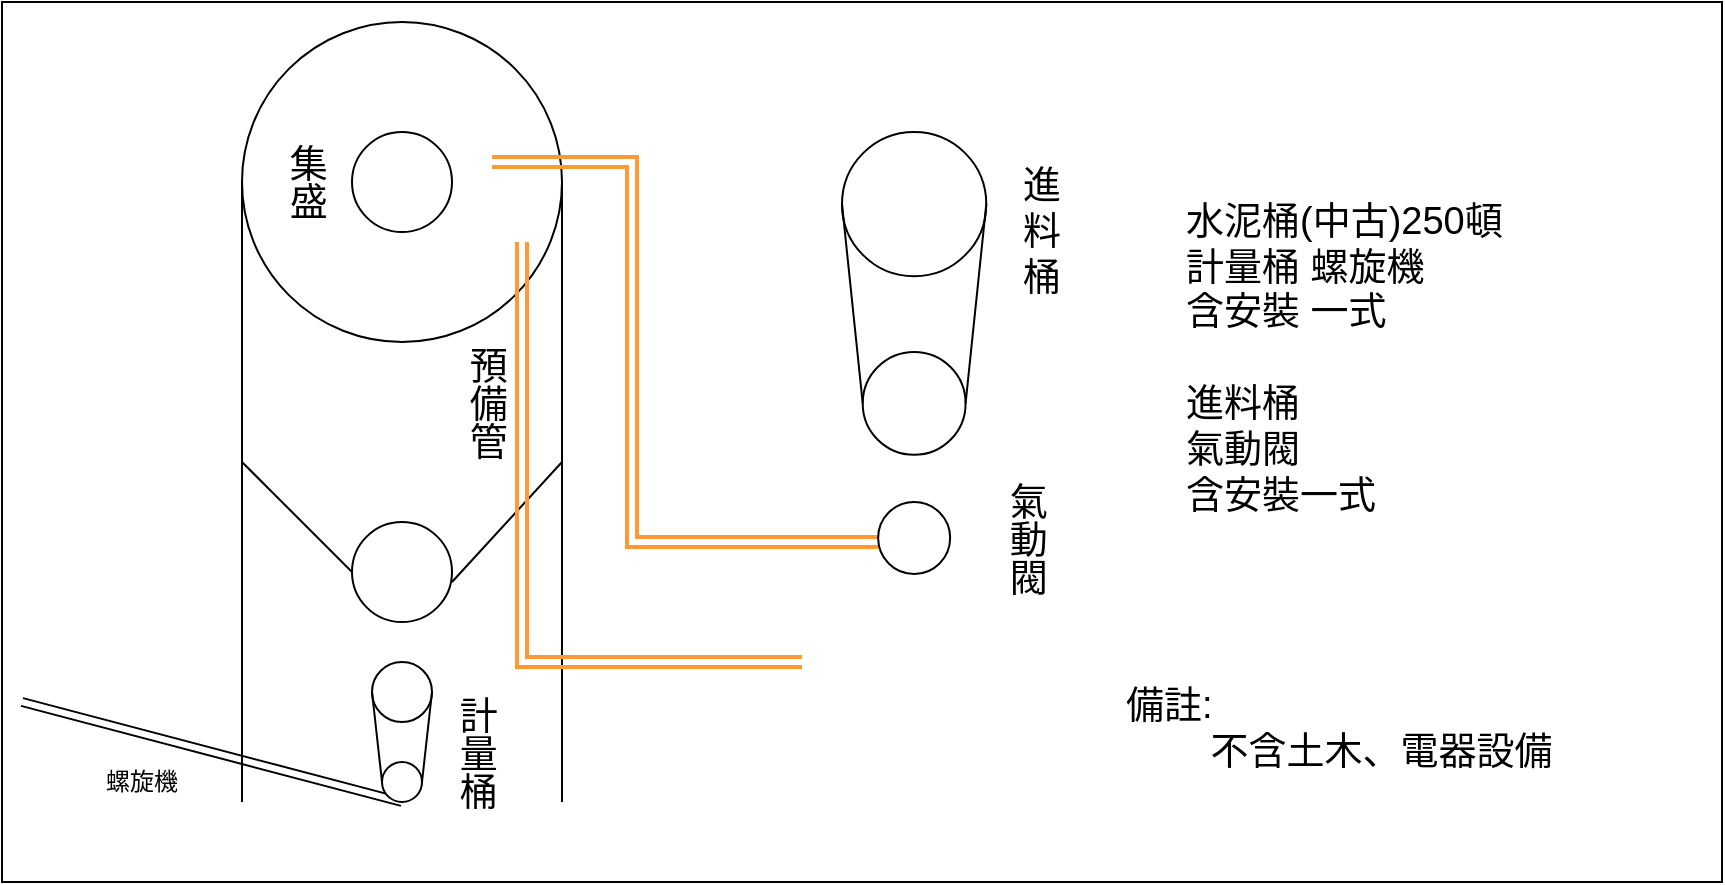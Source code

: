 <mxfile version="26.2.12">
  <diagram name="第 1 页" id="KvyMxOhW3KtLjB043KVP">
    <mxGraphModel dx="1183" dy="626" grid="1" gridSize="10" guides="1" tooltips="1" connect="1" arrows="1" fold="1" page="1" pageScale="1" pageWidth="827" pageHeight="1169" math="0" shadow="0">
      <root>
        <mxCell id="0" />
        <mxCell id="1" parent="0" />
        <mxCell id="L8_3Eq7ttX2pcFZH22y1-33" value="" style="rounded=0;whiteSpace=wrap;html=1;" vertex="1" parent="1">
          <mxGeometry x="20" y="370" width="860" height="440" as="geometry" />
        </mxCell>
        <mxCell id="L8_3Eq7ttX2pcFZH22y1-1" value="" style="ellipse;whiteSpace=wrap;html=1;aspect=fixed;" vertex="1" parent="1">
          <mxGeometry x="140" y="380" width="160" height="160" as="geometry" />
        </mxCell>
        <mxCell id="L8_3Eq7ttX2pcFZH22y1-2" value="" style="ellipse;whiteSpace=wrap;html=1;aspect=fixed;" vertex="1" parent="1">
          <mxGeometry x="195" y="435" width="50" height="50" as="geometry" />
        </mxCell>
        <mxCell id="L8_3Eq7ttX2pcFZH22y1-4" value="&lt;font style=&quot;font-size: 19px;&quot;&gt;集盛&lt;/font&gt;" style="text;html=1;align=center;verticalAlign=middle;whiteSpace=wrap;rounded=0;horizontal=1;textDirection=vertical-lr;" vertex="1" parent="1">
          <mxGeometry x="160" y="435" width="20" height="50" as="geometry" />
        </mxCell>
        <mxCell id="L8_3Eq7ttX2pcFZH22y1-5" value="" style="endArrow=none;html=1;rounded=0;entryX=0;entryY=0.5;entryDx=0;entryDy=0;" edge="1" parent="1" target="L8_3Eq7ttX2pcFZH22y1-1">
          <mxGeometry width="50" height="50" relative="1" as="geometry">
            <mxPoint x="140" y="770" as="sourcePoint" />
            <mxPoint x="370" y="540" as="targetPoint" />
          </mxGeometry>
        </mxCell>
        <mxCell id="L8_3Eq7ttX2pcFZH22y1-6" value="" style="endArrow=none;html=1;rounded=0;entryX=0;entryY=0.5;entryDx=0;entryDy=0;" edge="1" parent="1">
          <mxGeometry width="50" height="50" relative="1" as="geometry">
            <mxPoint x="300" y="770" as="sourcePoint" />
            <mxPoint x="300" y="460" as="targetPoint" />
          </mxGeometry>
        </mxCell>
        <mxCell id="L8_3Eq7ttX2pcFZH22y1-7" value="" style="ellipse;whiteSpace=wrap;html=1;aspect=fixed;" vertex="1" parent="1">
          <mxGeometry x="195" y="630" width="50" height="50" as="geometry" />
        </mxCell>
        <mxCell id="L8_3Eq7ttX2pcFZH22y1-8" value="" style="endArrow=none;html=1;rounded=0;" edge="1" parent="1">
          <mxGeometry width="50" height="50" relative="1" as="geometry">
            <mxPoint x="245" y="660" as="sourcePoint" />
            <mxPoint x="300" y="600" as="targetPoint" />
          </mxGeometry>
        </mxCell>
        <mxCell id="L8_3Eq7ttX2pcFZH22y1-9" value="" style="endArrow=none;html=1;rounded=0;exitX=0;exitY=0.5;exitDx=0;exitDy=0;" edge="1" parent="1" source="L8_3Eq7ttX2pcFZH22y1-7">
          <mxGeometry width="50" height="50" relative="1" as="geometry">
            <mxPoint x="255" y="670" as="sourcePoint" />
            <mxPoint x="140" y="600" as="targetPoint" />
          </mxGeometry>
        </mxCell>
        <mxCell id="L8_3Eq7ttX2pcFZH22y1-10" value="" style="ellipse;whiteSpace=wrap;html=1;aspect=fixed;" vertex="1" parent="1">
          <mxGeometry x="205" y="700" width="30" height="30" as="geometry" />
        </mxCell>
        <mxCell id="L8_3Eq7ttX2pcFZH22y1-12" value="" style="shape=link;html=1;rounded=0;entryX=0.5;entryY=1;entryDx=0;entryDy=0;" edge="1" parent="1" target="L8_3Eq7ttX2pcFZH22y1-11">
          <mxGeometry width="100" relative="1" as="geometry">
            <mxPoint x="30" y="720" as="sourcePoint" />
            <mxPoint x="220" y="780" as="targetPoint" />
          </mxGeometry>
        </mxCell>
        <mxCell id="L8_3Eq7ttX2pcFZH22y1-15" style="rounded=0;orthogonalLoop=1;jettySize=auto;html=1;exitX=1;exitY=0.5;exitDx=0;exitDy=0;entryX=1;entryY=0.5;entryDx=0;entryDy=0;strokeColor=default;endArrow=none;startFill=0;" edge="1" parent="1" source="L8_3Eq7ttX2pcFZH22y1-11" target="L8_3Eq7ttX2pcFZH22y1-10">
          <mxGeometry relative="1" as="geometry" />
        </mxCell>
        <mxCell id="L8_3Eq7ttX2pcFZH22y1-16" style="rounded=0;orthogonalLoop=1;jettySize=auto;html=1;exitX=0;exitY=0.5;exitDx=0;exitDy=0;entryX=0;entryY=0.5;entryDx=0;entryDy=0;endArrow=none;startFill=0;" edge="1" parent="1" source="L8_3Eq7ttX2pcFZH22y1-11" target="L8_3Eq7ttX2pcFZH22y1-10">
          <mxGeometry relative="1" as="geometry" />
        </mxCell>
        <mxCell id="L8_3Eq7ttX2pcFZH22y1-11" value="" style="ellipse;whiteSpace=wrap;html=1;aspect=fixed;" vertex="1" parent="1">
          <mxGeometry x="210" y="750" width="20" height="20" as="geometry" />
        </mxCell>
        <mxCell id="L8_3Eq7ttX2pcFZH22y1-13" value="螺旋機" style="text;html=1;align=center;verticalAlign=middle;whiteSpace=wrap;rounded=0;" vertex="1" parent="1">
          <mxGeometry x="60" y="745" width="60" height="30" as="geometry" />
        </mxCell>
        <mxCell id="L8_3Eq7ttX2pcFZH22y1-17" value="&lt;font style=&quot;font-size: 19px;&quot;&gt;計量桶&lt;/font&gt;" style="text;html=1;align=center;verticalAlign=middle;whiteSpace=wrap;rounded=0;horizontal=1;textDirection=vertical-lr;" vertex="1" parent="1">
          <mxGeometry x="245" y="710" width="20" height="70" as="geometry" />
        </mxCell>
        <mxCell id="L8_3Eq7ttX2pcFZH22y1-18" value="" style="ellipse;whiteSpace=wrap;html=1;aspect=fixed;" vertex="1" parent="1">
          <mxGeometry x="440" y="435" width="72.14" height="72.14" as="geometry" />
        </mxCell>
        <mxCell id="L8_3Eq7ttX2pcFZH22y1-21" value="" style="ellipse;whiteSpace=wrap;html=1;aspect=fixed;" vertex="1" parent="1">
          <mxGeometry x="450.36" y="545" width="51.43" height="51.43" as="geometry" />
        </mxCell>
        <mxCell id="L8_3Eq7ttX2pcFZH22y1-19" style="rounded=0;orthogonalLoop=1;jettySize=auto;html=1;exitX=1;exitY=0.5;exitDx=0;exitDy=0;entryX=1;entryY=0.5;entryDx=0;entryDy=0;strokeColor=default;endArrow=none;startFill=0;" edge="1" parent="1" source="L8_3Eq7ttX2pcFZH22y1-21" target="L8_3Eq7ttX2pcFZH22y1-18">
          <mxGeometry relative="1" as="geometry" />
        </mxCell>
        <mxCell id="L8_3Eq7ttX2pcFZH22y1-20" style="rounded=0;orthogonalLoop=1;jettySize=auto;html=1;exitX=0;exitY=0.5;exitDx=0;exitDy=0;entryX=0;entryY=0.5;entryDx=0;entryDy=0;endArrow=none;startFill=0;" edge="1" parent="1" source="L8_3Eq7ttX2pcFZH22y1-21" target="L8_3Eq7ttX2pcFZH22y1-18">
          <mxGeometry relative="1" as="geometry" />
        </mxCell>
        <mxCell id="L8_3Eq7ttX2pcFZH22y1-23" value="" style="shape=link;html=1;rounded=0;strokeColor=#FF9933;strokeWidth=2;" edge="1" parent="1">
          <mxGeometry width="100" relative="1" as="geometry">
            <mxPoint x="420" y="700" as="sourcePoint" />
            <mxPoint x="280" y="490" as="targetPoint" />
            <Array as="points">
              <mxPoint x="280" y="700" />
            </Array>
          </mxGeometry>
        </mxCell>
        <mxCell id="L8_3Eq7ttX2pcFZH22y1-25" value="" style="shape=link;html=1;rounded=0;strokeColor=#FF9933;strokeWidth=2;" edge="1" parent="1">
          <mxGeometry width="100" relative="1" as="geometry">
            <mxPoint x="470" y="640" as="sourcePoint" />
            <mxPoint x="265" y="450" as="targetPoint" />
            <Array as="points">
              <mxPoint x="335" y="640" />
              <mxPoint x="335" y="450" />
            </Array>
          </mxGeometry>
        </mxCell>
        <mxCell id="L8_3Eq7ttX2pcFZH22y1-27" value="" style="ellipse;whiteSpace=wrap;html=1;aspect=fixed;" vertex="1" parent="1">
          <mxGeometry x="458.07" y="620" width="36" height="36" as="geometry" />
        </mxCell>
        <mxCell id="L8_3Eq7ttX2pcFZH22y1-28" value="&lt;font style=&quot;font-size: 19px;&quot;&gt;氣動閥&lt;/font&gt;" style="text;html=1;align=center;verticalAlign=middle;whiteSpace=wrap;rounded=0;horizontal=1;textDirection=vertical-lr;" vertex="1" parent="1">
          <mxGeometry x="520" y="603" width="20" height="70" as="geometry" />
        </mxCell>
        <mxCell id="L8_3Eq7ttX2pcFZH22y1-29" value="&lt;span style=&quot;font-size: 19px;&quot;&gt;進料桶&lt;/span&gt;" style="text;html=1;align=center;verticalAlign=middle;whiteSpace=wrap;rounded=0;horizontal=1;" vertex="1" parent="1">
          <mxGeometry x="530" y="450" width="20" height="70" as="geometry" />
        </mxCell>
        <mxCell id="L8_3Eq7ttX2pcFZH22y1-30" value="&lt;span style=&quot;font-size: 19px;&quot;&gt;水泥桶(中古)250頓&lt;/span&gt;&lt;div&gt;&lt;span style=&quot;font-size: 19px;&quot;&gt;計量桶 螺旋機&lt;/span&gt;&lt;/div&gt;&lt;div&gt;&lt;span style=&quot;font-size: 19px;&quot;&gt;含安裝 一式&lt;/span&gt;&lt;/div&gt;&lt;div&gt;&lt;span style=&quot;font-size: 19px;&quot;&gt;&lt;br&gt;&lt;/span&gt;&lt;/div&gt;&lt;div&gt;&lt;span style=&quot;font-size: 19px;&quot;&gt;進料桶&lt;/span&gt;&lt;/div&gt;&lt;div&gt;&lt;span style=&quot;font-size: 19px;&quot;&gt;氣動閥&lt;/span&gt;&lt;/div&gt;&lt;div&gt;&lt;span style=&quot;font-size: 19px;&quot;&gt;含安裝一式&lt;/span&gt;&lt;/div&gt;" style="text;html=1;align=left;verticalAlign=middle;whiteSpace=wrap;rounded=0;horizontal=1;" vertex="1" parent="1">
          <mxGeometry x="610" y="450" width="260" height="195" as="geometry" />
        </mxCell>
        <mxCell id="L8_3Eq7ttX2pcFZH22y1-31" value="&lt;span style=&quot;font-size: 19px;&quot;&gt;備註:&lt;/span&gt;&lt;div&gt;&lt;span style=&quot;font-size: 19px;&quot;&gt;&lt;span style=&quot;white-space: pre;&quot;&gt;&#x9;&lt;/span&gt;不含土木、電器設備&lt;span style=&quot;white-space: pre;&quot;&gt;&#x9;&lt;/span&gt;&lt;/span&gt;&lt;/div&gt;" style="text;html=1;align=left;verticalAlign=middle;whiteSpace=wrap;rounded=0;horizontal=1;" vertex="1" parent="1">
          <mxGeometry x="580" y="700" width="260" height="65" as="geometry" />
        </mxCell>
        <mxCell id="L8_3Eq7ttX2pcFZH22y1-34" value="&lt;font style=&quot;font-size: 19px;&quot;&gt;預備管&lt;/font&gt;" style="text;html=1;align=center;verticalAlign=middle;whiteSpace=wrap;rounded=0;horizontal=1;textDirection=vertical-lr;" vertex="1" parent="1">
          <mxGeometry x="250" y="520" width="20" height="100" as="geometry" />
        </mxCell>
      </root>
    </mxGraphModel>
  </diagram>
</mxfile>

